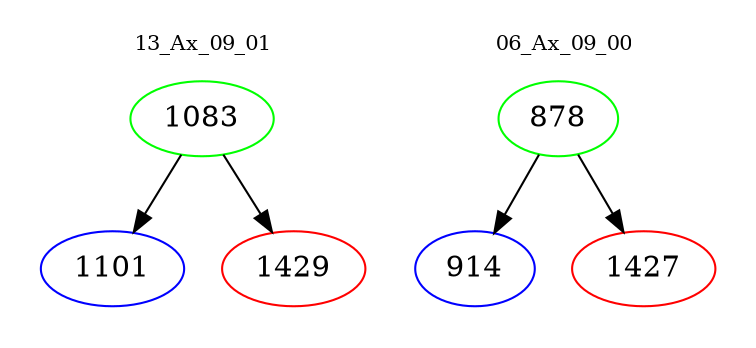 digraph{
subgraph cluster_0 {
color = white
label = "13_Ax_09_01";
fontsize=10;
T0_1083 [label="1083", color="green"]
T0_1083 -> T0_1101 [color="black"]
T0_1101 [label="1101", color="blue"]
T0_1083 -> T0_1429 [color="black"]
T0_1429 [label="1429", color="red"]
}
subgraph cluster_1 {
color = white
label = "06_Ax_09_00";
fontsize=10;
T1_878 [label="878", color="green"]
T1_878 -> T1_914 [color="black"]
T1_914 [label="914", color="blue"]
T1_878 -> T1_1427 [color="black"]
T1_1427 [label="1427", color="red"]
}
}

